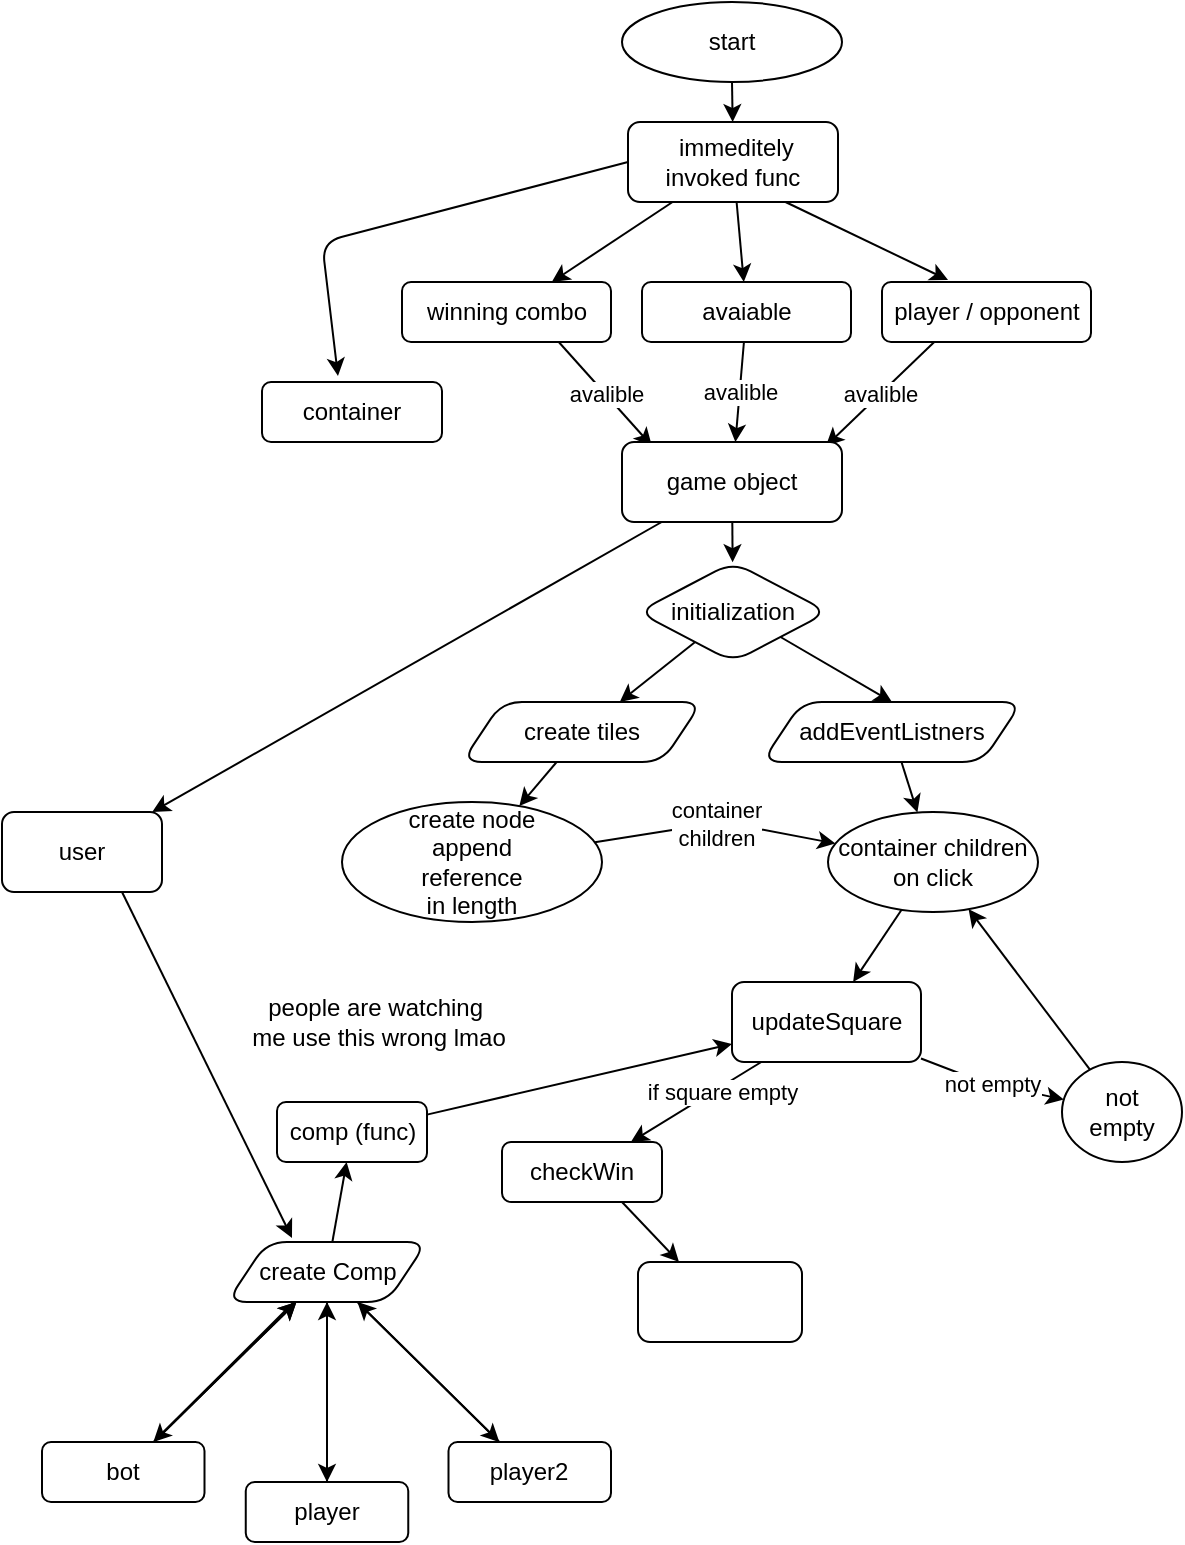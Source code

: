 <mxfile>
    <diagram id="6arv4hz3VOLwR6ar91Qp" name="Page-1">
        <mxGraphModel dx="445" dy="512" grid="1" gridSize="10" guides="1" tooltips="1" connect="1" arrows="1" fold="1" page="1" pageScale="1" pageWidth="850" pageHeight="1100" math="0" shadow="0">
            <root>
                <mxCell id="0"/>
                <mxCell id="1" parent="0"/>
                <mxCell id="4" value="" style="edgeStyle=none;html=1;" parent="1" source="2" target="3" edge="1">
                    <mxGeometry relative="1" as="geometry"/>
                </mxCell>
                <mxCell id="2" value="start" style="ellipse;whiteSpace=wrap;html=1;rounded=1;" parent="1" vertex="1">
                    <mxGeometry x="370" y="20" width="110" height="40" as="geometry"/>
                </mxCell>
                <mxCell id="6" value="" style="edgeStyle=none;html=1;" parent="1" source="3" target="5" edge="1">
                    <mxGeometry relative="1" as="geometry"/>
                </mxCell>
                <mxCell id="9" value="&lt;br&gt;" style="edgeStyle=none;html=1;" parent="1" source="3" target="7" edge="1">
                    <mxGeometry relative="1" as="geometry"/>
                </mxCell>
                <mxCell id="11" style="edgeStyle=none;html=1;exitX=0.75;exitY=1;exitDx=0;exitDy=0;entryX=0.316;entryY=-0.033;entryDx=0;entryDy=0;entryPerimeter=0;" parent="1" source="3" target="8" edge="1">
                    <mxGeometry relative="1" as="geometry"/>
                </mxCell>
                <mxCell id="13" style="edgeStyle=none;html=1;exitX=0;exitY=0.5;exitDx=0;exitDy=0;entryX=0.422;entryY=-0.1;entryDx=0;entryDy=0;entryPerimeter=0;" parent="1" source="3" target="12" edge="1">
                    <mxGeometry relative="1" as="geometry">
                        <mxPoint x="210" y="120" as="targetPoint"/>
                        <Array as="points">
                            <mxPoint x="220" y="140"/>
                        </Array>
                    </mxGeometry>
                </mxCell>
                <mxCell id="3" value="&amp;nbsp;immeditely&lt;br&gt;invoked func" style="whiteSpace=wrap;html=1;rounded=1;" parent="1" vertex="1">
                    <mxGeometry x="373" y="80" width="105" height="40" as="geometry"/>
                </mxCell>
                <mxCell id="15" value="avalible" style="edgeStyle=none;html=1;exitX=0.75;exitY=1;exitDx=0;exitDy=0;entryX=0.136;entryY=0.05;entryDx=0;entryDy=0;entryPerimeter=0;" parent="1" source="5" target="14" edge="1">
                    <mxGeometry relative="1" as="geometry"/>
                </mxCell>
                <mxCell id="5" value="winning combo" style="whiteSpace=wrap;html=1;rounded=1;" parent="1" vertex="1">
                    <mxGeometry x="260" y="160" width="104.5" height="30" as="geometry"/>
                </mxCell>
                <mxCell id="16" value="avalible" style="edgeStyle=none;html=1;" parent="1" source="7" target="14" edge="1">
                    <mxGeometry relative="1" as="geometry"/>
                </mxCell>
                <mxCell id="7" value="avaiable" style="whiteSpace=wrap;html=1;rounded=1;" parent="1" vertex="1">
                    <mxGeometry x="380" y="160" width="104.5" height="30" as="geometry"/>
                </mxCell>
                <mxCell id="17" value="avalible" style="edgeStyle=none;html=1;exitX=0.25;exitY=1;exitDx=0;exitDy=0;entryX=0.927;entryY=0.05;entryDx=0;entryDy=0;entryPerimeter=0;" parent="1" source="8" target="14" edge="1">
                    <mxGeometry relative="1" as="geometry"/>
                </mxCell>
                <mxCell id="8" value="player / opponent" style="whiteSpace=wrap;html=1;rounded=1;" parent="1" vertex="1">
                    <mxGeometry x="500" y="160" width="104.5" height="30" as="geometry"/>
                </mxCell>
                <mxCell id="12" value="container" style="whiteSpace=wrap;html=1;rounded=1;" parent="1" vertex="1">
                    <mxGeometry x="190" y="210" width="90" height="30" as="geometry"/>
                </mxCell>
                <mxCell id="19" value="" style="edgeStyle=none;html=1;" parent="1" source="14" target="18" edge="1">
                    <mxGeometry relative="1" as="geometry"/>
                </mxCell>
                <mxCell id="73" value="" style="edgeStyle=none;html=1;" parent="1" source="14" target="72" edge="1">
                    <mxGeometry relative="1" as="geometry"/>
                </mxCell>
                <mxCell id="14" value="game object" style="whiteSpace=wrap;html=1;rounded=1;" parent="1" vertex="1">
                    <mxGeometry x="370" y="240" width="110" height="40" as="geometry"/>
                </mxCell>
                <mxCell id="22" value="" style="edgeStyle=none;html=1;" parent="1" source="18" target="21" edge="1">
                    <mxGeometry relative="1" as="geometry"/>
                </mxCell>
                <mxCell id="24" style="edgeStyle=none;html=1;exitX=1;exitY=1;exitDx=0;exitDy=0;entryX=0.5;entryY=0;entryDx=0;entryDy=0;" parent="1" source="18" target="23" edge="1">
                    <mxGeometry relative="1" as="geometry"/>
                </mxCell>
                <mxCell id="18" value="initialization" style="rhombus;whiteSpace=wrap;html=1;rounded=1;" parent="1" vertex="1">
                    <mxGeometry x="378" y="300" width="95" height="50" as="geometry"/>
                </mxCell>
                <mxCell id="26" value="" style="edgeStyle=none;html=1;" parent="1" source="21" target="25" edge="1">
                    <mxGeometry relative="1" as="geometry"/>
                </mxCell>
                <mxCell id="21" value="create tiles" style="shape=parallelogram;perimeter=parallelogramPerimeter;whiteSpace=wrap;html=1;fixedSize=1;rounded=1;" parent="1" vertex="1">
                    <mxGeometry x="290" y="370" width="120" height="30" as="geometry"/>
                </mxCell>
                <mxCell id="28" value="" style="edgeStyle=none;html=1;" parent="1" source="23" target="27" edge="1">
                    <mxGeometry relative="1" as="geometry"/>
                </mxCell>
                <mxCell id="23" value="addEventListners" style="shape=parallelogram;perimeter=parallelogramPerimeter;whiteSpace=wrap;html=1;fixedSize=1;rounded=1;" parent="1" vertex="1">
                    <mxGeometry x="440" y="370" width="130" height="30" as="geometry"/>
                </mxCell>
                <mxCell id="29" value="container&lt;br&gt;children" style="edgeStyle=none;html=1;" parent="1" source="25" target="27" edge="1">
                    <mxGeometry relative="1" as="geometry">
                        <Array as="points">
                            <mxPoint x="420" y="430"/>
                        </Array>
                    </mxGeometry>
                </mxCell>
                <mxCell id="25" value="create node&lt;br&gt;append&lt;br&gt;reference&lt;br&gt;in length" style="ellipse;whiteSpace=wrap;html=1;rounded=1;" parent="1" vertex="1">
                    <mxGeometry x="230" y="420" width="130" height="60" as="geometry"/>
                </mxCell>
                <mxCell id="31" value="" style="edgeStyle=none;html=1;" parent="1" source="27" target="30" edge="1">
                    <mxGeometry relative="1" as="geometry"/>
                </mxCell>
                <mxCell id="27" value="container children on click" style="ellipse;whiteSpace=wrap;html=1;rounded=1;" parent="1" vertex="1">
                    <mxGeometry x="473" y="425" width="105" height="50" as="geometry"/>
                </mxCell>
                <mxCell id="36" value="" style="edgeStyle=none;html=1;" parent="1" source="30" target="35" edge="1">
                    <mxGeometry relative="1" as="geometry"/>
                </mxCell>
                <mxCell id="37" value="if square empty" style="edgeLabel;html=1;align=center;verticalAlign=middle;resizable=0;points=[];rounded=1;" parent="36" vertex="1" connectable="0">
                    <mxGeometry x="-0.373" y="2" relative="1" as="geometry">
                        <mxPoint as="offset"/>
                    </mxGeometry>
                </mxCell>
                <mxCell id="42" value="not empty" style="edgeStyle=none;html=1;" parent="1" source="30" target="41" edge="1">
                    <mxGeometry relative="1" as="geometry">
                        <Array as="points">
                            <mxPoint x="550" y="560"/>
                        </Array>
                    </mxGeometry>
                </mxCell>
                <mxCell id="30" value="updateSquare" style="whiteSpace=wrap;html=1;rounded=1;" parent="1" vertex="1">
                    <mxGeometry x="425" y="510" width="94.5" height="40" as="geometry"/>
                </mxCell>
                <mxCell id="47" style="edgeStyle=none;html=1;exitX=0.75;exitY=1;exitDx=0;exitDy=0;entryX=0.25;entryY=0;entryDx=0;entryDy=0;" parent="1" source="35" target="46" edge="1">
                    <mxGeometry relative="1" as="geometry"/>
                </mxCell>
                <mxCell id="35" value="checkWin" style="whiteSpace=wrap;html=1;rounded=1;" parent="1" vertex="1">
                    <mxGeometry x="310" y="590" width="80" height="30" as="geometry"/>
                </mxCell>
                <mxCell id="43" value="" style="edgeStyle=none;html=1;" parent="1" source="41" target="27" edge="1">
                    <mxGeometry relative="1" as="geometry"/>
                </mxCell>
                <mxCell id="41" value="not&lt;br&gt;empty" style="ellipse;whiteSpace=wrap;html=1;rounded=1;" parent="1" vertex="1">
                    <mxGeometry x="590" y="550" width="60" height="50" as="geometry"/>
                </mxCell>
                <mxCell id="46" value="" style="whiteSpace=wrap;html=1;rounded=1;" parent="1" vertex="1">
                    <mxGeometry x="378" y="650" width="82" height="40" as="geometry"/>
                </mxCell>
                <mxCell id="50" value="" style="edgeStyle=none;html=1;" parent="1" source="48" target="30" edge="1">
                    <mxGeometry relative="1" as="geometry"/>
                </mxCell>
                <mxCell id="48" value="comp (func)" style="whiteSpace=wrap;html=1;rounded=1;" parent="1" vertex="1">
                    <mxGeometry x="197.5" y="570" width="75" height="30" as="geometry"/>
                </mxCell>
                <mxCell id="53" value="" style="edgeStyle=none;html=1;" parent="1" source="52" target="48" edge="1">
                    <mxGeometry relative="1" as="geometry"/>
                </mxCell>
                <mxCell id="56" value="" style="edgeStyle=none;html=1;" parent="1" source="52" target="55" edge="1">
                    <mxGeometry relative="1" as="geometry"/>
                </mxCell>
                <mxCell id="68" style="edgeStyle=none;html=1;exitX=0.345;exitY=0.967;exitDx=0;exitDy=0;exitPerimeter=0;" parent="1" source="52" target="58" edge="1">
                    <mxGeometry relative="1" as="geometry"/>
                </mxCell>
                <mxCell id="69" value="" style="edgeStyle=none;html=1;" parent="1" source="52" target="59" edge="1">
                    <mxGeometry relative="1" as="geometry"/>
                </mxCell>
                <mxCell id="52" value="create Comp" style="shape=parallelogram;perimeter=parallelogramPerimeter;whiteSpace=wrap;html=1;fixedSize=1;rounded=1;" parent="1" vertex="1">
                    <mxGeometry x="172.5" y="640" width="100" height="30" as="geometry"/>
                </mxCell>
                <mxCell id="54" value="people are watching&amp;nbsp;&lt;br&gt;me use this wrong lmao" style="text;html=1;align=center;verticalAlign=middle;resizable=0;points=[];autosize=1;strokeColor=none;fillColor=none;rounded=1;" parent="1" vertex="1">
                    <mxGeometry x="172.5" y="510" width="150" height="40" as="geometry"/>
                </mxCell>
                <mxCell id="63" value="" style="edgeStyle=none;html=1;" parent="1" source="55" target="52" edge="1">
                    <mxGeometry relative="1" as="geometry"/>
                </mxCell>
                <mxCell id="55" value="player" style="rounded=1;whiteSpace=wrap;html=1;" parent="1" vertex="1">
                    <mxGeometry x="181.88" y="760" width="81.25" height="30" as="geometry"/>
                </mxCell>
                <mxCell id="60" value="" style="edgeStyle=none;html=1;" parent="1" source="58" target="52" edge="1">
                    <mxGeometry relative="1" as="geometry"/>
                </mxCell>
                <mxCell id="64" value="" style="edgeStyle=none;html=1;" parent="1" source="58" target="52" edge="1">
                    <mxGeometry relative="1" as="geometry"/>
                </mxCell>
                <mxCell id="58" value="bot" style="rounded=1;whiteSpace=wrap;html=1;" parent="1" vertex="1">
                    <mxGeometry x="80" y="740" width="81.25" height="30" as="geometry"/>
                </mxCell>
                <mxCell id="61" value="" style="edgeStyle=none;html=1;" parent="1" source="59" target="52" edge="1">
                    <mxGeometry relative="1" as="geometry"/>
                </mxCell>
                <mxCell id="59" value="player2" style="rounded=1;whiteSpace=wrap;html=1;" parent="1" vertex="1">
                    <mxGeometry x="283.25" y="740" width="81.25" height="30" as="geometry"/>
                </mxCell>
                <mxCell id="74" style="edgeStyle=none;html=1;exitX=0.75;exitY=1;exitDx=0;exitDy=0;entryX=0.325;entryY=-0.067;entryDx=0;entryDy=0;entryPerimeter=0;" parent="1" source="72" target="52" edge="1">
                    <mxGeometry relative="1" as="geometry"/>
                </mxCell>
                <mxCell id="72" value="user" style="whiteSpace=wrap;html=1;rounded=1;" parent="1" vertex="1">
                    <mxGeometry x="60" y="425" width="80" height="40" as="geometry"/>
                </mxCell>
            </root>
        </mxGraphModel>
    </diagram>
</mxfile>